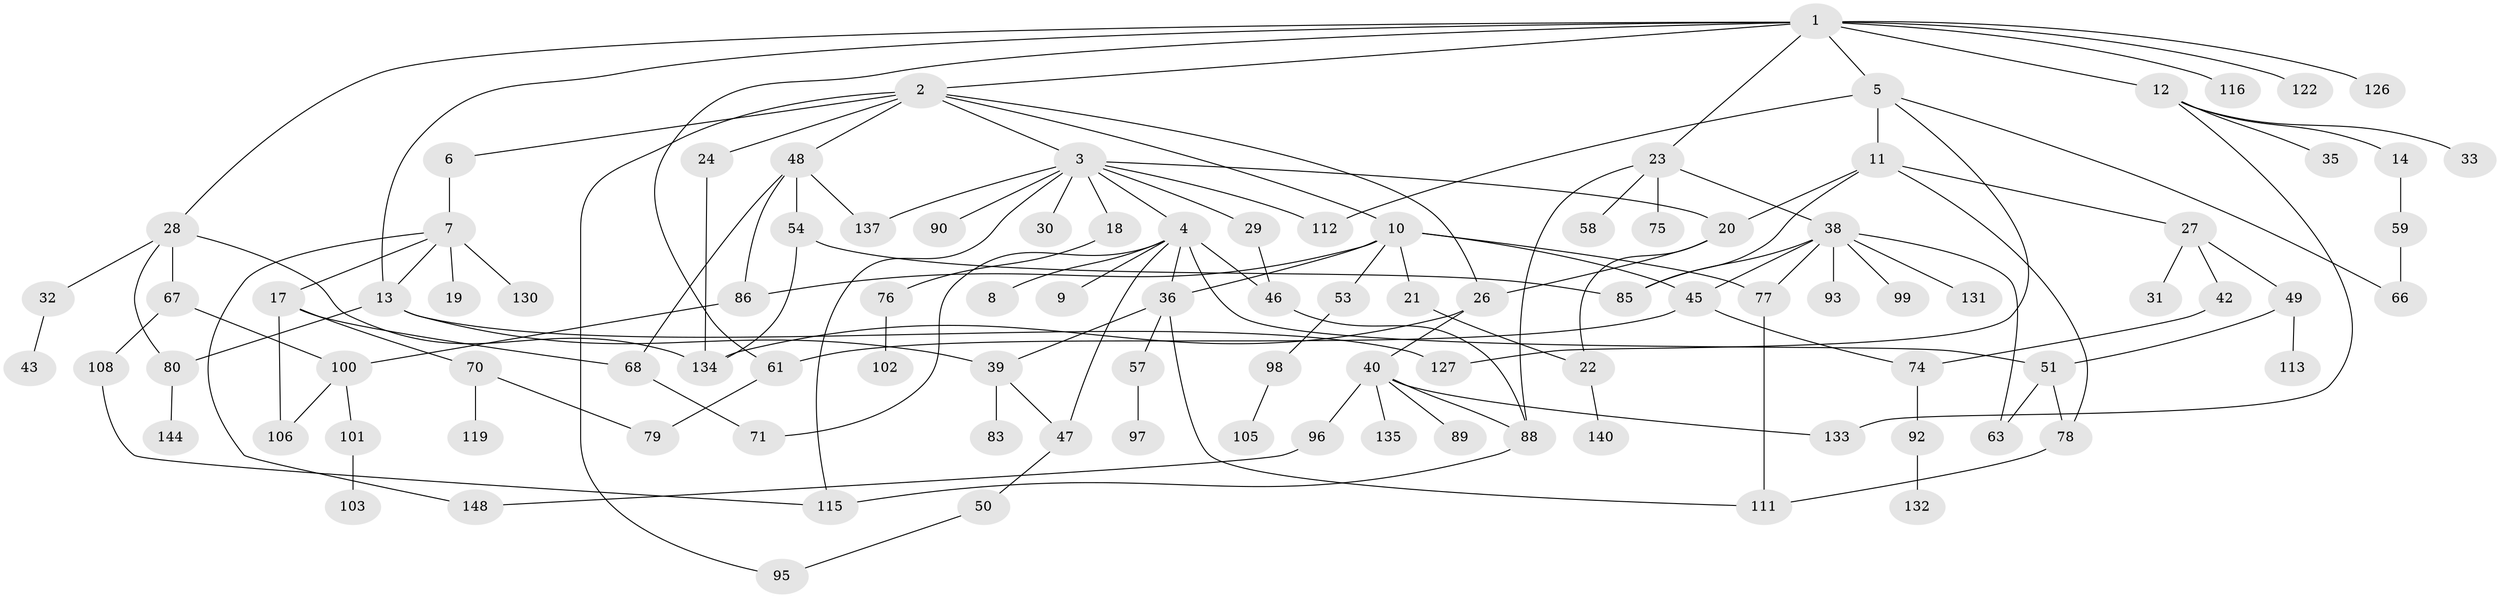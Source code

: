 // original degree distribution, {10: 0.006756756756756757, 7: 0.006756756756756757, 8: 0.006756756756756757, 6: 0.02027027027027027, 5: 0.08108108108108109, 2: 0.2905405405405405, 1: 0.2905405405405405, 3: 0.21621621621621623, 4: 0.08108108108108109}
// Generated by graph-tools (version 1.1) at 2025/10/02/27/25 16:10:51]
// undirected, 102 vertices, 141 edges
graph export_dot {
graph [start="1"]
  node [color=gray90,style=filled];
  1 [super="+84"];
  2 [super="+64"];
  3 [super="+16"];
  4 [super="+41"];
  5 [super="+91"];
  6;
  7 [super="+128"];
  8;
  9;
  10 [super="+44"];
  11 [super="+15"];
  12 [super="+34"];
  13 [super="+25"];
  14 [super="+145"];
  17 [super="+118"];
  18;
  19;
  20;
  21 [super="+62"];
  22 [super="+107"];
  23 [super="+37"];
  24;
  26 [super="+65"];
  27 [super="+104"];
  28 [super="+55"];
  29;
  30;
  31;
  32;
  33;
  35 [super="+141"];
  36 [super="+94"];
  38 [super="+73"];
  39 [super="+56"];
  40 [super="+82"];
  42 [super="+60"];
  43;
  45 [super="+52"];
  46 [super="+87"];
  47;
  48 [super="+81"];
  49;
  50 [super="+72"];
  51;
  53 [super="+124"];
  54 [super="+129"];
  57 [super="+109"];
  58;
  59;
  61;
  63 [super="+138"];
  66;
  67 [super="+69"];
  68;
  70;
  71 [super="+143"];
  74;
  75;
  76 [super="+125"];
  77 [super="+117"];
  78;
  79 [super="+139"];
  80 [super="+114"];
  83 [super="+120"];
  85;
  86;
  88 [super="+110"];
  89;
  90;
  92 [super="+123"];
  93;
  95;
  96 [super="+136"];
  97;
  98;
  99;
  100;
  101;
  102;
  103;
  105 [super="+147"];
  106;
  108;
  111 [super="+142"];
  112;
  113;
  115 [super="+121"];
  116;
  119;
  122;
  126;
  127;
  130;
  131;
  132;
  133;
  134 [super="+146"];
  135;
  137;
  140;
  144;
  148;
  1 -- 2;
  1 -- 5;
  1 -- 12;
  1 -- 13;
  1 -- 23;
  1 -- 28;
  1 -- 116;
  1 -- 122;
  1 -- 61;
  1 -- 126;
  2 -- 3;
  2 -- 6;
  2 -- 10;
  2 -- 24;
  2 -- 48;
  2 -- 26;
  2 -- 95;
  3 -- 4;
  3 -- 18;
  3 -- 20;
  3 -- 29;
  3 -- 90;
  3 -- 115;
  3 -- 112;
  3 -- 137;
  3 -- 30;
  4 -- 8;
  4 -- 9;
  4 -- 36;
  4 -- 47;
  4 -- 51;
  4 -- 46;
  4 -- 71;
  5 -- 11;
  5 -- 66;
  5 -- 112;
  5 -- 127;
  6 -- 7;
  7 -- 17;
  7 -- 19;
  7 -- 130;
  7 -- 148;
  7 -- 13;
  10 -- 21;
  10 -- 53;
  10 -- 77;
  10 -- 36;
  10 -- 45;
  10 -- 86;
  11 -- 78;
  11 -- 20;
  11 -- 85;
  11 -- 27;
  12 -- 14;
  12 -- 33;
  12 -- 35;
  12 -- 133;
  13 -- 127;
  13 -- 80;
  13 -- 39;
  14 -- 59;
  17 -- 70;
  17 -- 106;
  17 -- 68;
  18 -- 76;
  20 -- 26;
  20 -- 22;
  21 -- 22;
  22 -- 140;
  23 -- 38;
  23 -- 75;
  23 -- 88;
  23 -- 58;
  24 -- 134;
  26 -- 40;
  26 -- 134;
  27 -- 31;
  27 -- 42;
  27 -- 49;
  28 -- 32;
  28 -- 80;
  28 -- 67;
  28 -- 134;
  29 -- 46;
  32 -- 43;
  36 -- 57;
  36 -- 39;
  36 -- 111;
  38 -- 85;
  38 -- 131;
  38 -- 45;
  38 -- 99;
  38 -- 93;
  38 -- 63;
  38 -- 77;
  39 -- 47;
  39 -- 83 [weight=2];
  40 -- 133;
  40 -- 88;
  40 -- 89;
  40 -- 96;
  40 -- 135;
  42 -- 74;
  45 -- 61;
  45 -- 74;
  46 -- 88;
  47 -- 50;
  48 -- 54;
  48 -- 68;
  48 -- 86;
  48 -- 137;
  49 -- 113;
  49 -- 51;
  50 -- 95;
  51 -- 63;
  51 -- 78;
  53 -- 98;
  54 -- 85;
  54 -- 134;
  57 -- 97;
  59 -- 66;
  61 -- 79;
  67 -- 108;
  67 -- 100;
  68 -- 71;
  70 -- 119;
  70 -- 79;
  74 -- 92;
  76 -- 102;
  77 -- 111;
  78 -- 111;
  80 -- 144;
  86 -- 100;
  88 -- 115;
  92 -- 132;
  96 -- 148;
  98 -- 105;
  100 -- 101;
  100 -- 106;
  101 -- 103;
  108 -- 115;
}
